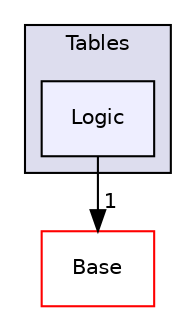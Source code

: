 digraph "Modules/Loadable/Tables/Logic" {
  bgcolor=transparent;
  compound=true
  node [ fontsize="10", fontname="Helvetica"];
  edge [ labelfontsize="10", labelfontname="Helvetica"];
  subgraph clusterdir_bebbec89bc1e5b9710ed55c1d639a8a4 {
    graph [ bgcolor="#ddddee", pencolor="black", label="Tables" fontname="Helvetica", fontsize="10", URL="dir_bebbec89bc1e5b9710ed55c1d639a8a4.html"]
  dir_966e5b1fb3c91adc4acdf8354a315cfa [shape=box, label="Logic", style="filled", fillcolor="#eeeeff", pencolor="black", URL="dir_966e5b1fb3c91adc4acdf8354a315cfa.html"];
  }
  dir_628593db0cdce5a76fb85526ae5aa762 [shape=box label="Base" color="red" URL="dir_628593db0cdce5a76fb85526ae5aa762.html"];
  dir_966e5b1fb3c91adc4acdf8354a315cfa->dir_628593db0cdce5a76fb85526ae5aa762 [headlabel="1", labeldistance=1.5 headhref="dir_000107_000002.html"];
}
